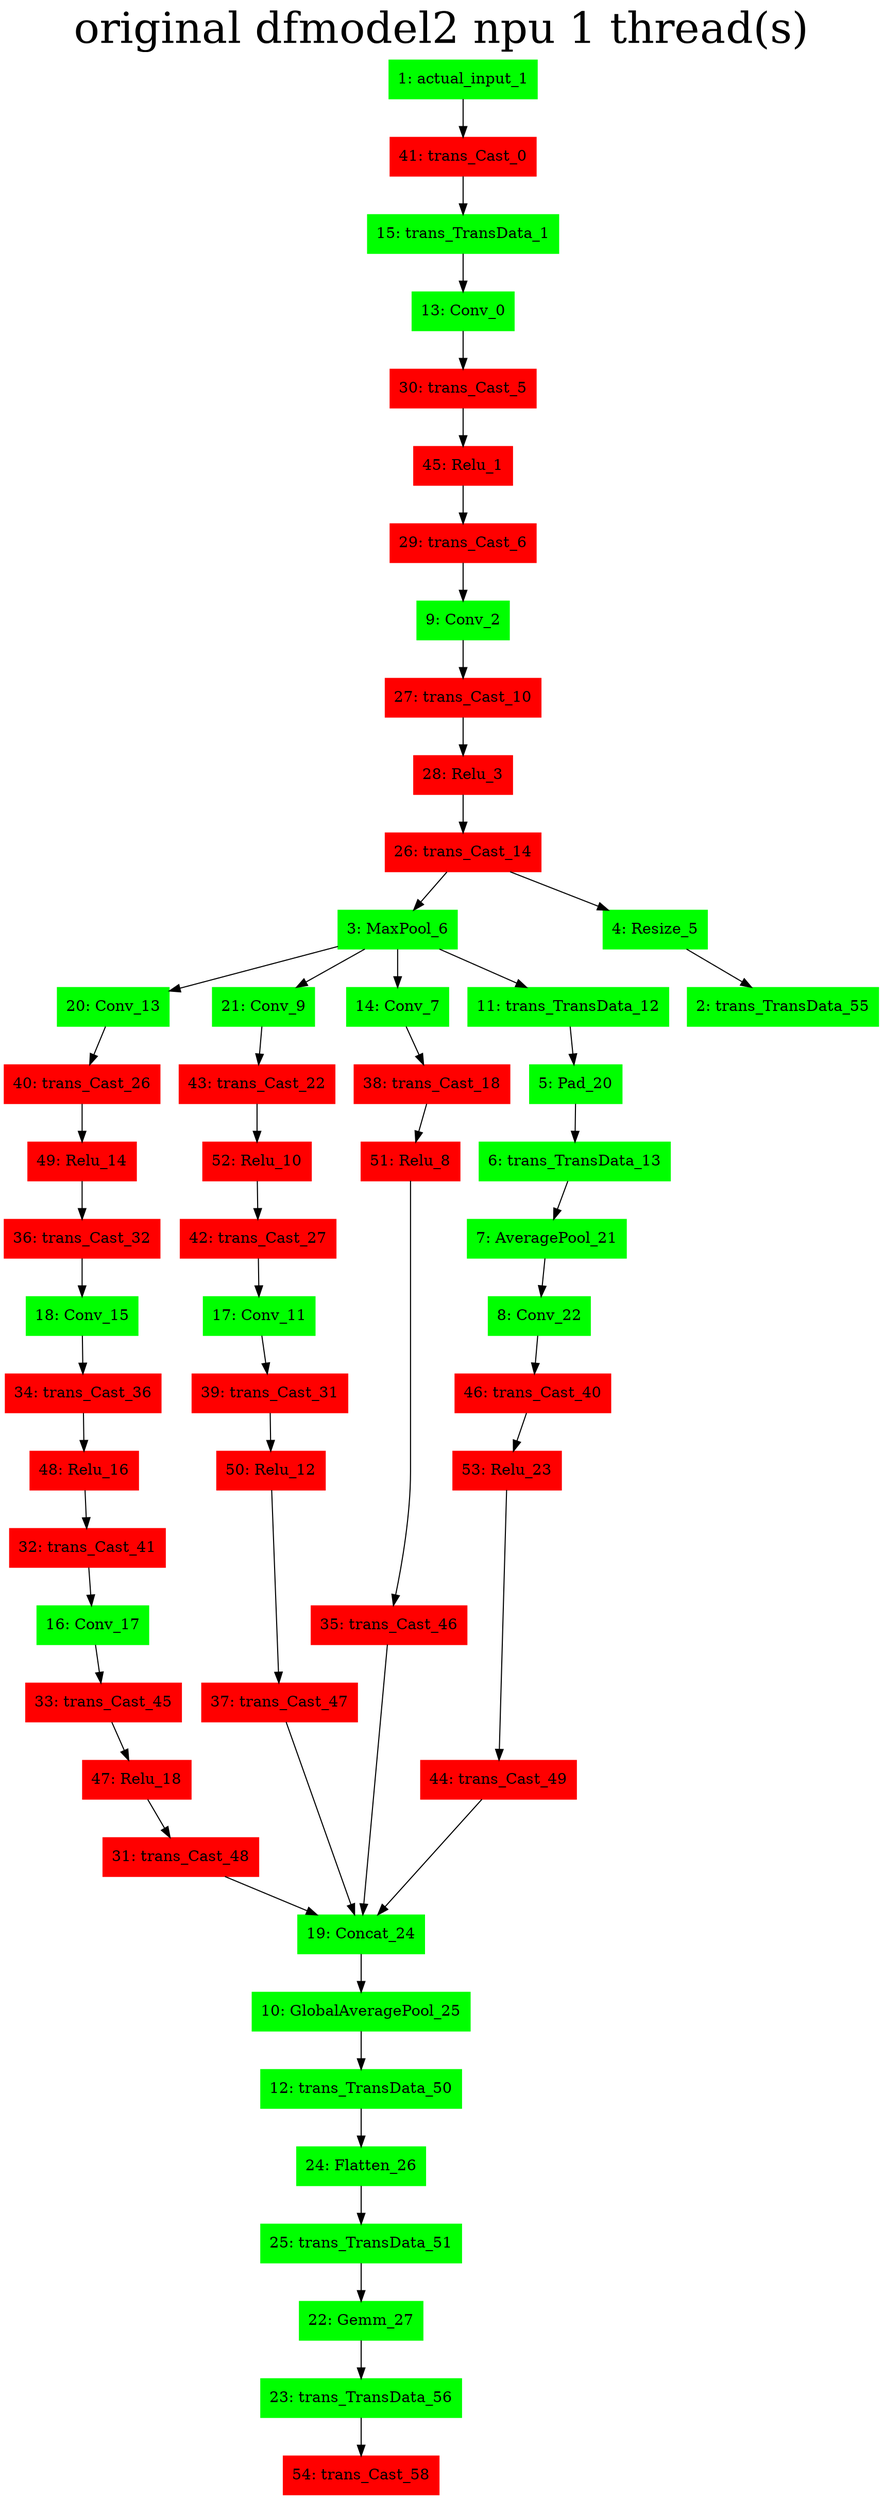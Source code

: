 digraph G {
label     = "original dfmodel2 npu 1 thread(s)"
    labelloc  =  t // t: Place the graph's title on top.
    fontsize  = 40 // Make title stand out by giving a large font size
    fontcolor = black"1: actual_input_1"->"41: trans_Cast_0";
"1: actual_input_1" [shape=box,style=filled,color=green];
"41: trans_Cast_0"->"15: trans_TransData_1";
"41: trans_Cast_0" [shape=box,style=filled,color=red];
"15: trans_TransData_1"->"13: Conv_0";
"15: trans_TransData_1" [shape=box,style=filled,color=green];
"13: Conv_0"->"30: trans_Cast_5";
"13: Conv_0" [shape=box,style=filled,color=green];
"30: trans_Cast_5"->"45: Relu_1";
"30: trans_Cast_5" [shape=box,style=filled,color=red];
"45: Relu_1"->"29: trans_Cast_6";
"45: Relu_1" [shape=box,style=filled,color=red];
"29: trans_Cast_6"->"9: Conv_2";
"29: trans_Cast_6" [shape=box,style=filled,color=red];
"9: Conv_2"->"27: trans_Cast_10";
"9: Conv_2" [shape=box,style=filled,color=green];
"27: trans_Cast_10"->"28: Relu_3";
"27: trans_Cast_10" [shape=box,style=filled,color=red];
"28: Relu_3"->"26: trans_Cast_14";
"28: Relu_3" [shape=box,style=filled,color=red];
"26: trans_Cast_14"->"3: MaxPool_6";
"26: trans_Cast_14"->"4: Resize_5";
"26: trans_Cast_14" [shape=box,style=filled,color=red];
"4: Resize_5"->"2: trans_TransData_55";
"4: Resize_5" [shape=box,style=filled,color=green];
"2: trans_TransData_55" [shape=box,style=filled,color=green];
"3: MaxPool_6"->"20: Conv_13";
"3: MaxPool_6"->"21: Conv_9";
"3: MaxPool_6"->"14: Conv_7";
"3: MaxPool_6"->"11: trans_TransData_12";
"3: MaxPool_6" [shape=box,style=filled,color=green];
"14: Conv_7"->"38: trans_Cast_18";
"14: Conv_7" [shape=box,style=filled,color=green];
"38: trans_Cast_18"->"51: Relu_8";
"38: trans_Cast_18" [shape=box,style=filled,color=red];
"51: Relu_8"->"35: trans_Cast_46";
"51: Relu_8" [shape=box,style=filled,color=red];
"35: trans_Cast_46"->"19: Concat_24";
"35: trans_Cast_46" [shape=box,style=filled,color=red];
"21: Conv_9"->"43: trans_Cast_22";
"21: Conv_9" [shape=box,style=filled,color=green];
"43: trans_Cast_22"->"52: Relu_10";
"43: trans_Cast_22" [shape=box,style=filled,color=red];
"52: Relu_10"->"42: trans_Cast_27";
"52: Relu_10" [shape=box,style=filled,color=red];
"42: trans_Cast_27"->"17: Conv_11";
"42: trans_Cast_27" [shape=box,style=filled,color=red];
"17: Conv_11"->"39: trans_Cast_31";
"17: Conv_11" [shape=box,style=filled,color=green];
"39: trans_Cast_31"->"50: Relu_12";
"39: trans_Cast_31" [shape=box,style=filled,color=red];
"50: Relu_12"->"37: trans_Cast_47";
"50: Relu_12" [shape=box,style=filled,color=red];
"37: trans_Cast_47"->"19: Concat_24";
"37: trans_Cast_47" [shape=box,style=filled,color=red];
"20: Conv_13"->"40: trans_Cast_26";
"20: Conv_13" [shape=box,style=filled,color=green];
"40: trans_Cast_26"->"49: Relu_14";
"40: trans_Cast_26" [shape=box,style=filled,color=red];
"49: Relu_14"->"36: trans_Cast_32";
"49: Relu_14" [shape=box,style=filled,color=red];
"36: trans_Cast_32"->"18: Conv_15";
"36: trans_Cast_32" [shape=box,style=filled,color=red];
"18: Conv_15"->"34: trans_Cast_36";
"18: Conv_15" [shape=box,style=filled,color=green];
"34: trans_Cast_36"->"48: Relu_16";
"34: trans_Cast_36" [shape=box,style=filled,color=red];
"48: Relu_16"->"32: trans_Cast_41";
"48: Relu_16" [shape=box,style=filled,color=red];
"32: trans_Cast_41"->"16: Conv_17";
"32: trans_Cast_41" [shape=box,style=filled,color=red];
"16: Conv_17"->"33: trans_Cast_45";
"16: Conv_17" [shape=box,style=filled,color=green];
"33: trans_Cast_45"->"47: Relu_18";
"33: trans_Cast_45" [shape=box,style=filled,color=red];
"47: Relu_18"->"31: trans_Cast_48";
"47: Relu_18" [shape=box,style=filled,color=red];
"31: trans_Cast_48"->"19: Concat_24";
"31: trans_Cast_48" [shape=box,style=filled,color=red];
"11: trans_TransData_12"->"5: Pad_20";
"11: trans_TransData_12" [shape=box,style=filled,color=green];
"5: Pad_20"->"6: trans_TransData_13";
"5: Pad_20" [shape=box,style=filled,color=green];
"6: trans_TransData_13"->"7: AveragePool_21";
"6: trans_TransData_13" [shape=box,style=filled,color=green];
"7: AveragePool_21"->"8: Conv_22";
"7: AveragePool_21" [shape=box,style=filled,color=green];
"8: Conv_22"->"46: trans_Cast_40";
"8: Conv_22" [shape=box,style=filled,color=green];
"46: trans_Cast_40"->"53: Relu_23";
"46: trans_Cast_40" [shape=box,style=filled,color=red];
"53: Relu_23"->"44: trans_Cast_49";
"53: Relu_23" [shape=box,style=filled,color=red];
"44: trans_Cast_49"->"19: Concat_24";
"44: trans_Cast_49" [shape=box,style=filled,color=red];
"19: Concat_24"->"10: GlobalAveragePool_25";
"19: Concat_24" [shape=box,style=filled,color=green];
"10: GlobalAveragePool_25"->"12: trans_TransData_50";
"10: GlobalAveragePool_25" [shape=box,style=filled,color=green];
"12: trans_TransData_50"->"24: Flatten_26";
"12: trans_TransData_50" [shape=box,style=filled,color=green];
"24: Flatten_26"->"25: trans_TransData_51";
"24: Flatten_26" [shape=box,style=filled,color=green];
"25: trans_TransData_51"->"22: Gemm_27";
"25: trans_TransData_51" [shape=box,style=filled,color=green];
"22: Gemm_27"->"23: trans_TransData_56";
"22: Gemm_27" [shape=box,style=filled,color=green];
"23: trans_TransData_56"->"54: trans_Cast_58";
"23: trans_TransData_56" [shape=box,style=filled,color=green];
"54: trans_Cast_58" [shape=box,style=filled,color=red];
}